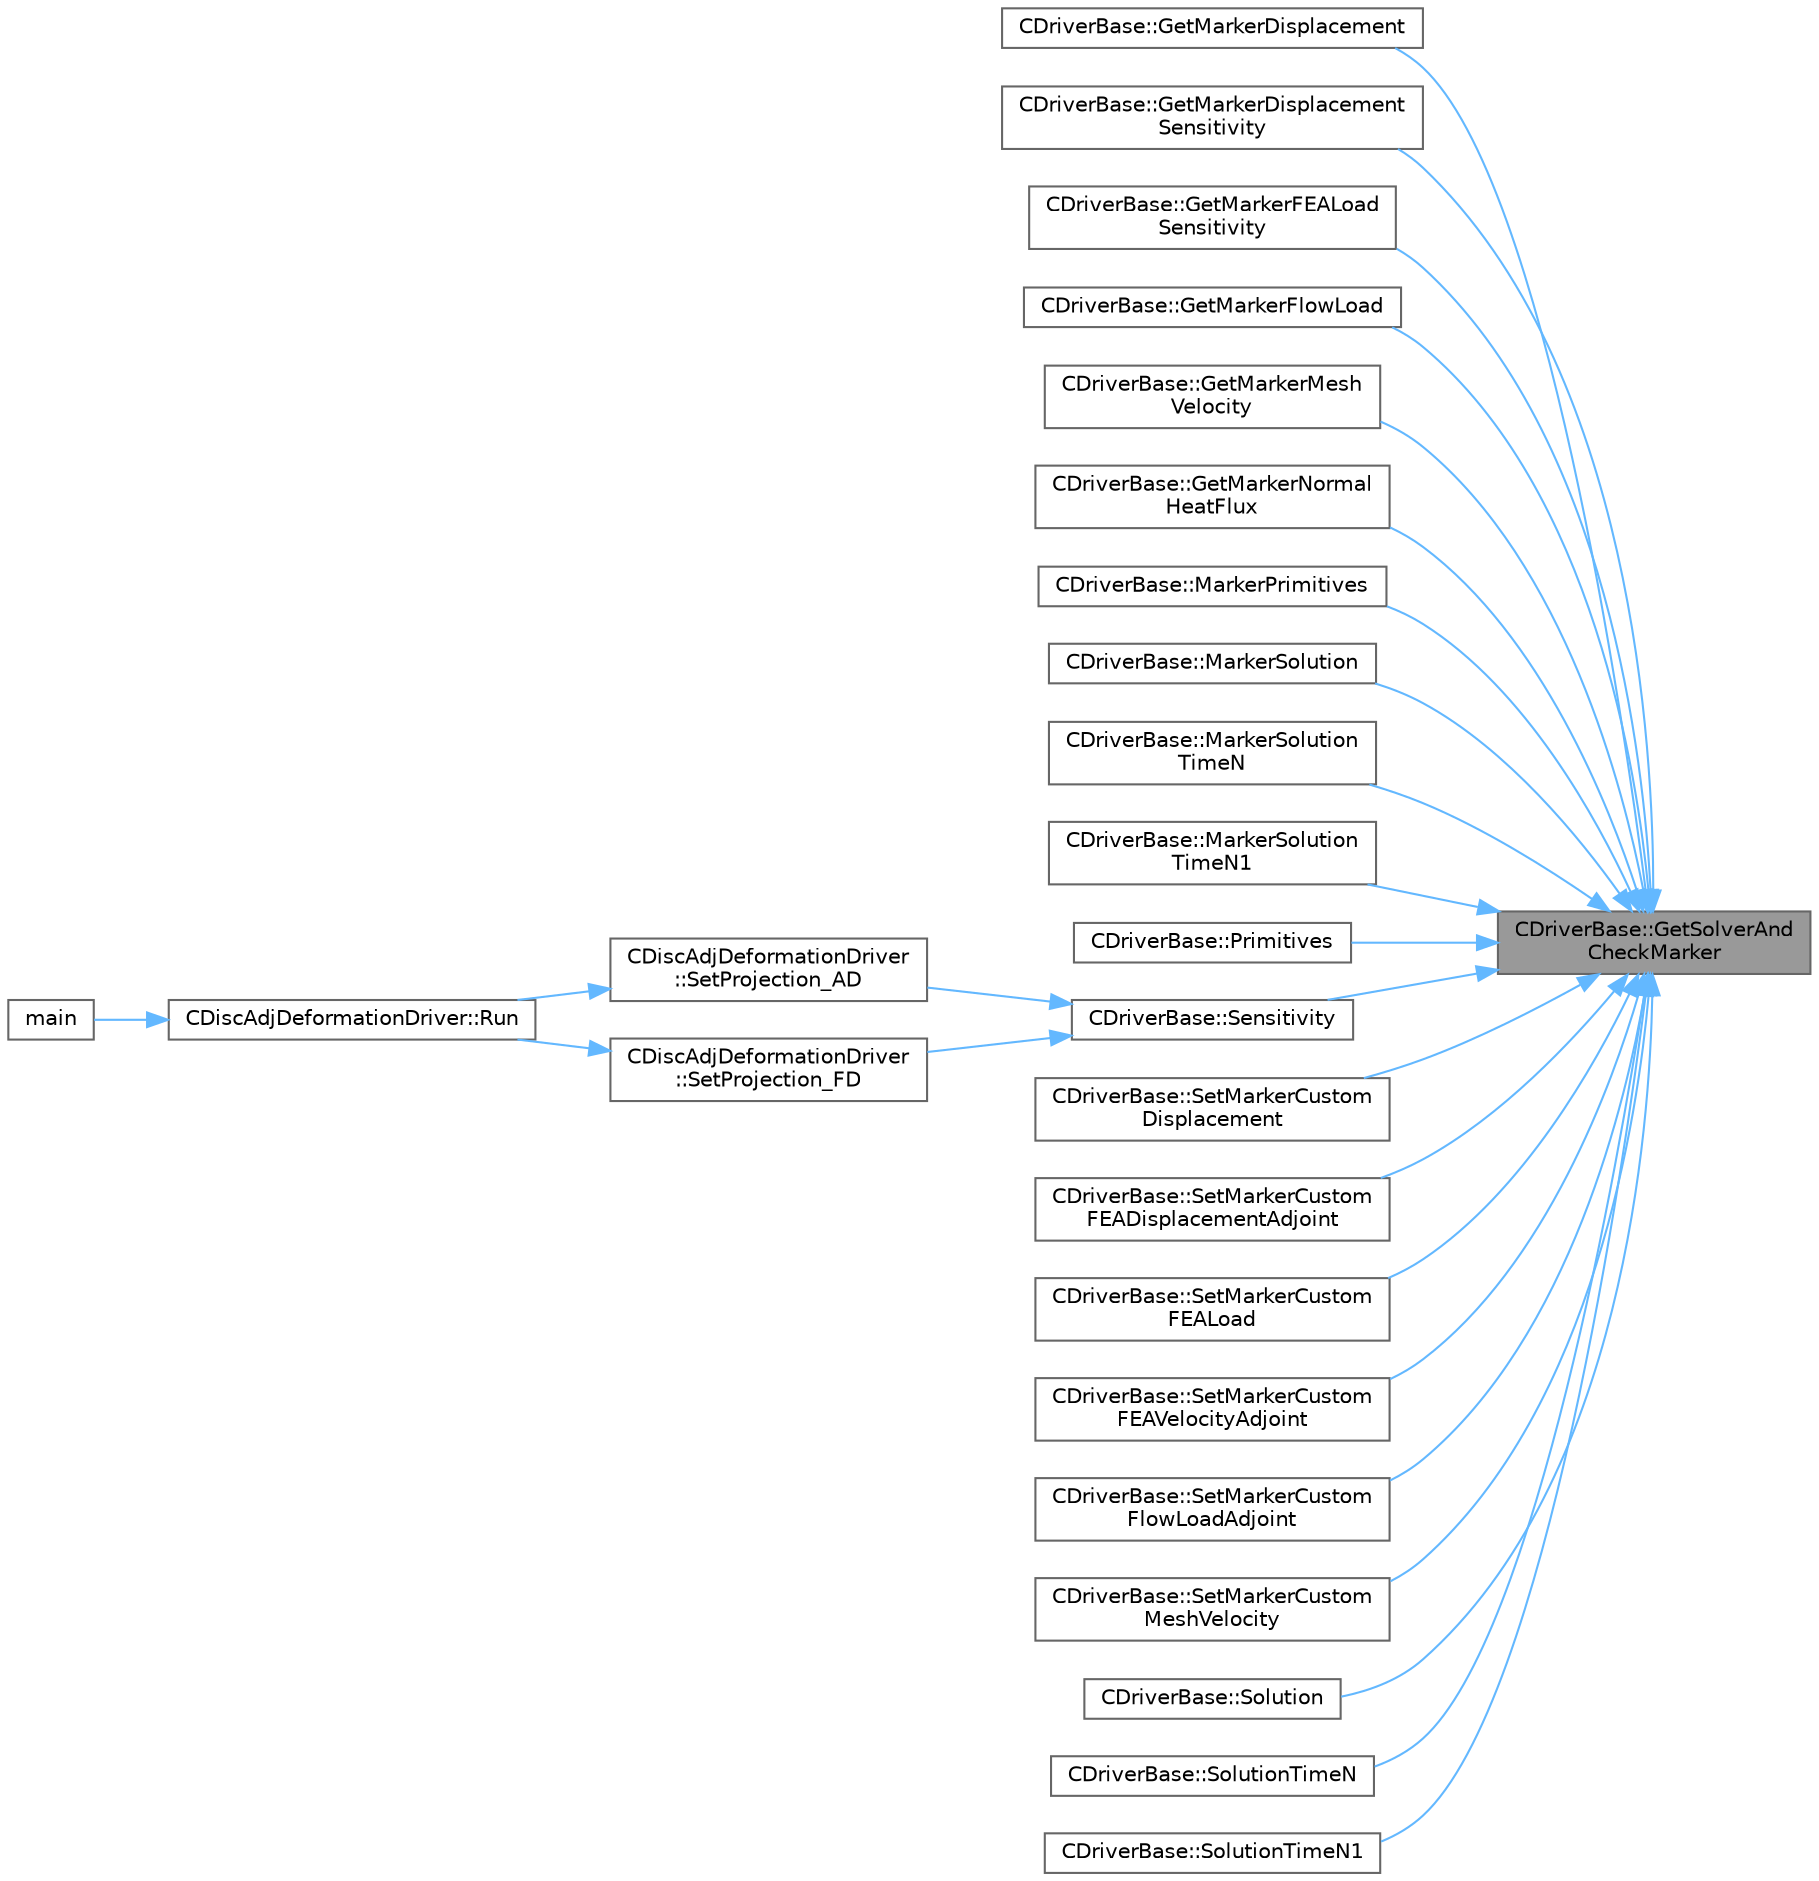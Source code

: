 digraph "CDriverBase::GetSolverAndCheckMarker"
{
 // LATEX_PDF_SIZE
  bgcolor="transparent";
  edge [fontname=Helvetica,fontsize=10,labelfontname=Helvetica,labelfontsize=10];
  node [fontname=Helvetica,fontsize=10,shape=box,height=0.2,width=0.4];
  rankdir="RL";
  Node1 [id="Node000001",label="CDriverBase::GetSolverAnd\lCheckMarker",height=0.2,width=0.4,color="gray40", fillcolor="grey60", style="filled", fontcolor="black",tooltip="Automates some boilerplate of accessing solution fields for the python wrapper."];
  Node1 -> Node2 [id="edge1_Node000001_Node000002",dir="back",color="steelblue1",style="solid",tooltip=" "];
  Node2 [id="Node000002",label="CDriverBase::GetMarkerDisplacement",height=0.2,width=0.4,color="grey40", fillcolor="white", style="filled",URL="$group__PySU2.html#ga099cf782971ea81b2b287dc001d9b528",tooltip="Get the displacements currently imposed of a marker vertex."];
  Node1 -> Node3 [id="edge2_Node000001_Node000003",dir="back",color="steelblue1",style="solid",tooltip=" "];
  Node3 [id="Node000003",label="CDriverBase::GetMarkerDisplacement\lSensitivity",height=0.2,width=0.4,color="grey40", fillcolor="white", style="filled",URL="$group__PySU2.html#ga35a5d79a090209e076c82f35bcc5aecd",tooltip="Get the sensitivities of the displacements of the mesh boundary vertices."];
  Node1 -> Node4 [id="edge3_Node000001_Node000004",dir="back",color="steelblue1",style="solid",tooltip=" "];
  Node4 [id="Node000004",label="CDriverBase::GetMarkerFEALoad\lSensitivity",height=0.2,width=0.4,color="grey40", fillcolor="white", style="filled",URL="$group__PySU2.html#gae617ecd8461c54184c741154df663487",tooltip="Get the sensitivity of the FEA loads of the structural solver (via the adjoint structural solver)."];
  Node1 -> Node5 [id="edge4_Node000001_Node000005",dir="back",color="steelblue1",style="solid",tooltip=" "];
  Node5 [id="Node000005",label="CDriverBase::GetMarkerFlowLoad",height=0.2,width=0.4,color="grey40", fillcolor="white", style="filled",URL="$group__PySU2.html#ga51c124ca852392e483063334953898cb",tooltip="Get the fluid force at a vertex of a solid wall marker of the flow solver."];
  Node1 -> Node6 [id="edge5_Node000001_Node000006",dir="back",color="steelblue1",style="solid",tooltip=" "];
  Node6 [id="Node000006",label="CDriverBase::GetMarkerMesh\lVelocity",height=0.2,width=0.4,color="grey40", fillcolor="white", style="filled",URL="$group__PySU2.html#ga8457bd28982c74f7e0335e092e89c693",tooltip="Get the mesh velocities currently imposed on a marker vertex."];
  Node1 -> Node7 [id="edge6_Node000001_Node000007",dir="back",color="steelblue1",style="solid",tooltip=" "];
  Node7 [id="Node000007",label="CDriverBase::GetMarkerNormal\lHeatFlux",height=0.2,width=0.4,color="grey40", fillcolor="white", style="filled",URL="$group__PySU2.html#ga8aad4f6fcb3a01e9e6eef2421128534e",tooltip="Get the wall normal heat flux at a vertex on a specified marker of the flow or heat solver."];
  Node1 -> Node8 [id="edge7_Node000001_Node000008",dir="back",color="steelblue1",style="solid",tooltip=" "];
  Node8 [id="Node000008",label="CDriverBase::MarkerPrimitives",height=0.2,width=0.4,color="grey40", fillcolor="white", style="filled",URL="$group__PySU2.html#gacab543553c785cfe05d699ec063537bd",tooltip="Get a read/write view of the current primitive variables on the mesh nodes of a marker."];
  Node1 -> Node9 [id="edge8_Node000001_Node000009",dir="back",color="steelblue1",style="solid",tooltip=" "];
  Node9 [id="Node000009",label="CDriverBase::MarkerSolution",height=0.2,width=0.4,color="grey40", fillcolor="white", style="filled",URL="$group__PySU2.html#gaa39d1295f5c3ad4806faeb8321d6f2f0",tooltip="Get a read/write view of the current solution on the mesh nodes of a marker."];
  Node1 -> Node10 [id="edge9_Node000001_Node000010",dir="back",color="steelblue1",style="solid",tooltip=" "];
  Node10 [id="Node000010",label="CDriverBase::MarkerSolution\lTimeN",height=0.2,width=0.4,color="grey40", fillcolor="white", style="filled",URL="$group__PySU2.html#ga41b609729554483a2a68189750d50cfe",tooltip="Get a read/write view of the solution at time N on the mesh nodes of a marker."];
  Node1 -> Node11 [id="edge10_Node000001_Node000011",dir="back",color="steelblue1",style="solid",tooltip=" "];
  Node11 [id="Node000011",label="CDriverBase::MarkerSolution\lTimeN1",height=0.2,width=0.4,color="grey40", fillcolor="white", style="filled",URL="$group__PySU2.html#ga8d11e507efe7e8a82a503912bf1cc9b8",tooltip="Get a read/write view of the solution at time N-1 on the mesh nodes of a marker."];
  Node1 -> Node12 [id="edge11_Node000001_Node000012",dir="back",color="steelblue1",style="solid",tooltip=" "];
  Node12 [id="Node000012",label="CDriverBase::Primitives",height=0.2,width=0.4,color="grey40", fillcolor="white", style="filled",URL="$group__PySU2.html#gad0d16ed0a13721a9170db2f28fb66a4a",tooltip="Get a read/write view of the current primitive variables on all mesh nodes of the flow solver."];
  Node1 -> Node13 [id="edge12_Node000001_Node000013",dir="back",color="steelblue1",style="solid",tooltip=" "];
  Node13 [id="Node000013",label="CDriverBase::Sensitivity",height=0.2,width=0.4,color="grey40", fillcolor="white", style="filled",URL="$group__PySU2.html#ga079c71c4611441cbafb63d4b4796e67e",tooltip="Get a read-only view of the geometry sensitivity of a discrete adjoint solver."];
  Node13 -> Node14 [id="edge13_Node000013_Node000014",dir="back",color="steelblue1",style="solid",tooltip=" "];
  Node14 [id="Node000014",label="CDiscAdjDeformationDriver\l::SetProjection_AD",height=0.2,width=0.4,color="grey40", fillcolor="white", style="filled",URL="$classCDiscAdjDeformationDriver.html#a6cb4f362b649e12ef2afad764de6d70a",tooltip="Projection of the surface sensitivity using algorithmic differentiation (AD)."];
  Node14 -> Node15 [id="edge14_Node000014_Node000015",dir="back",color="steelblue1",style="solid",tooltip=" "];
  Node15 [id="Node000015",label="CDiscAdjDeformationDriver::Run",height=0.2,width=0.4,color="grey40", fillcolor="white", style="filled",URL="$classCDiscAdjDeformationDriver.html#adb51f9096356607d6f48c05891dec0cb",tooltip="Launch the driver computation."];
  Node15 -> Node16 [id="edge15_Node000015_Node000016",dir="back",color="steelblue1",style="solid",tooltip=" "];
  Node16 [id="Node000016",label="main",height=0.2,width=0.4,color="grey40", fillcolor="white", style="filled",URL="$SU2__DOT_8cpp.html#a0ddf1224851353fc92bfbff6f499fa97",tooltip=" "];
  Node13 -> Node17 [id="edge16_Node000013_Node000017",dir="back",color="steelblue1",style="solid",tooltip=" "];
  Node17 [id="Node000017",label="CDiscAdjDeformationDriver\l::SetProjection_FD",height=0.2,width=0.4,color="grey40", fillcolor="white", style="filled",URL="$classCDiscAdjDeformationDriver.html#a95299c158548de3cccbab0f2278172f5",tooltip="Projection of the surface sensitivity using finite differences (FD)."];
  Node17 -> Node15 [id="edge17_Node000017_Node000015",dir="back",color="steelblue1",style="solid",tooltip=" "];
  Node1 -> Node18 [id="edge18_Node000001_Node000018",dir="back",color="steelblue1",style="solid",tooltip=" "];
  Node18 [id="Node000018",label="CDriverBase::SetMarkerCustom\lDisplacement",height=0.2,width=0.4,color="grey40", fillcolor="white", style="filled",URL="$group__PySU2.html#gac1178074f6c1d0fa51d3df97c977ed37",tooltip="Set the mesh displacements of a marker vertex."];
  Node1 -> Node19 [id="edge19_Node000001_Node000019",dir="back",color="steelblue1",style="solid",tooltip=" "];
  Node19 [id="Node000019",label="CDriverBase::SetMarkerCustom\lFEADisplacementAdjoint",height=0.2,width=0.4,color="grey40", fillcolor="white", style="filled",URL="$group__PySU2.html#ga949c937a015d9abc6ea8abbb2ebc24a9",tooltip="Set the adjoint of the structural displacements."];
  Node1 -> Node20 [id="edge20_Node000001_Node000020",dir="back",color="steelblue1",style="solid",tooltip=" "];
  Node20 [id="Node000020",label="CDriverBase::SetMarkerCustom\lFEALoad",height=0.2,width=0.4,color="grey40", fillcolor="white", style="filled",URL="$group__PySU2.html#ga1eb9d405c76521eba65b67d728f9dc80",tooltip="Sets the nodal force for the structural solver at a vertex of a marker."];
  Node1 -> Node21 [id="edge21_Node000001_Node000021",dir="back",color="steelblue1",style="solid",tooltip=" "];
  Node21 [id="Node000021",label="CDriverBase::SetMarkerCustom\lFEAVelocityAdjoint",height=0.2,width=0.4,color="grey40", fillcolor="white", style="filled",URL="$group__PySU2.html#ga83dc675933db3cdcf5572a4effe00e94",tooltip="Set the adjoint of the structural velocities."];
  Node1 -> Node22 [id="edge22_Node000001_Node000022",dir="back",color="steelblue1",style="solid",tooltip=" "];
  Node22 [id="Node000022",label="CDriverBase::SetMarkerCustom\lFlowLoadAdjoint",height=0.2,width=0.4,color="grey40", fillcolor="white", style="filled",URL="$group__PySU2.html#ga70f9e6940f38be181f7133d135898425",tooltip="Set the adjoint of the flow tractions of the flow solver."];
  Node1 -> Node23 [id="edge23_Node000001_Node000023",dir="back",color="steelblue1",style="solid",tooltip=" "];
  Node23 [id="Node000023",label="CDriverBase::SetMarkerCustom\lMeshVelocity",height=0.2,width=0.4,color="grey40", fillcolor="white", style="filled",URL="$group__PySU2.html#gaef5ee3400271df2b4e35d34e511e5b1c",tooltip="Set the velocities of a marker vertex."];
  Node1 -> Node24 [id="edge24_Node000001_Node000024",dir="back",color="steelblue1",style="solid",tooltip=" "];
  Node24 [id="Node000024",label="CDriverBase::Solution",height=0.2,width=0.4,color="grey40", fillcolor="white", style="filled",URL="$group__PySU2.html#ga658f8fc8aca0db1e4375e670e3f7a7e9",tooltip="Get a read/write view of the current solution on all mesh nodes of a solver."];
  Node1 -> Node25 [id="edge25_Node000001_Node000025",dir="back",color="steelblue1",style="solid",tooltip=" "];
  Node25 [id="Node000025",label="CDriverBase::SolutionTimeN",height=0.2,width=0.4,color="grey40", fillcolor="white", style="filled",URL="$group__PySU2.html#gaa0baf1f45788210809fef42d1854fe8a",tooltip="Get a read/write view of the solution at time N on all mesh nodes of a solver."];
  Node1 -> Node26 [id="edge26_Node000001_Node000026",dir="back",color="steelblue1",style="solid",tooltip=" "];
  Node26 [id="Node000026",label="CDriverBase::SolutionTimeN1",height=0.2,width=0.4,color="grey40", fillcolor="white", style="filled",URL="$group__PySU2.html#ga7618c4afb87c1e35d98ffc5982af96c1",tooltip="Get a read/write view of the solution at time N-1 on all mesh nodes of a solver."];
}
